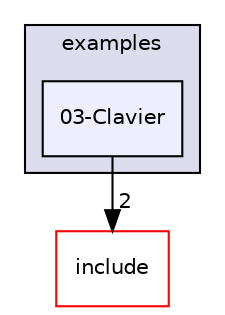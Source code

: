 digraph "/home/alexandre/Documents/sae_pacman/MinGL2/examples/03-Clavier" {
  compound=true
  node [ fontsize="10", fontname="Helvetica"];
  edge [ labelfontsize="10", labelfontname="Helvetica"];
  subgraph clusterdir_39d26ed54e8d333b4c8e5b8996647edb {
    graph [ bgcolor="#ddddee", pencolor="black", label="examples" fontname="Helvetica", fontsize="10", URL="dir_39d26ed54e8d333b4c8e5b8996647edb.html"]
  dir_861147fd7ecfa7ab66b019496b6c165e [shape=box, label="03-Clavier", style="filled", fillcolor="#eeeeff", pencolor="black", URL="dir_861147fd7ecfa7ab66b019496b6c165e.html"];
  }
  dir_ae291cc27e75980bdaeeec13fe1d2128 [shape=box label="include" fillcolor="white" style="filled" color="red" URL="dir_ae291cc27e75980bdaeeec13fe1d2128.html"];
  dir_861147fd7ecfa7ab66b019496b6c165e->dir_ae291cc27e75980bdaeeec13fe1d2128 [headlabel="2", labeldistance=1.5 headhref="dir_000005_000013.html"];
}
